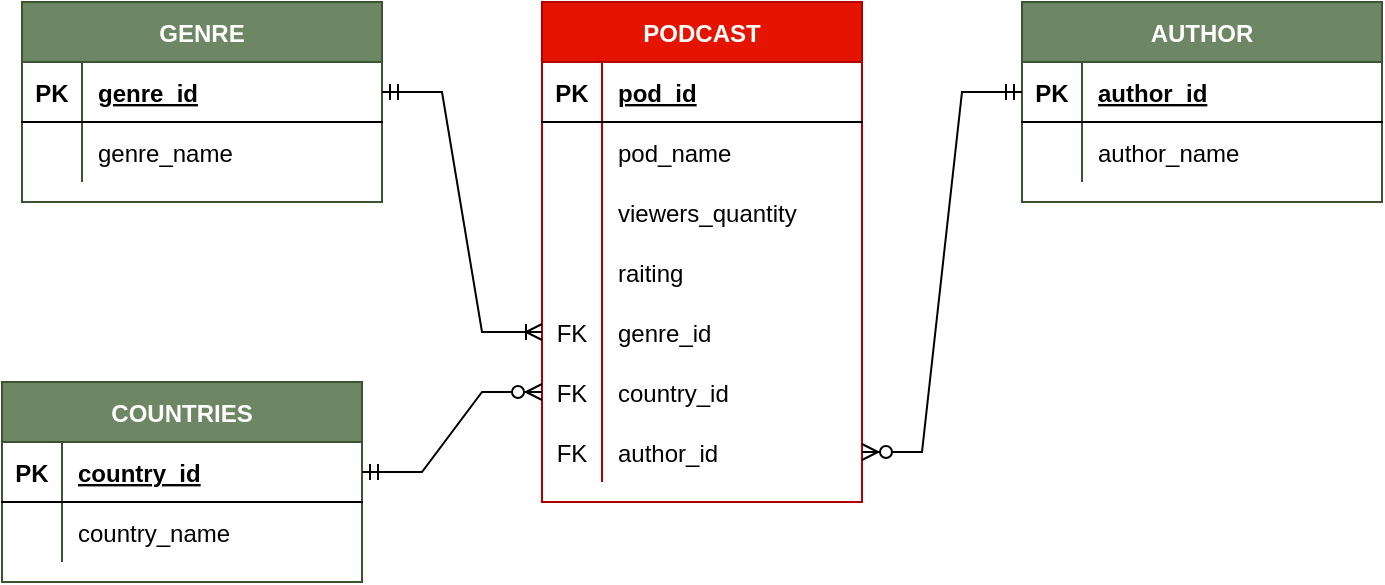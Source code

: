 <mxfile version="15.5.6" type="device"><diagram id="RdcrxnkqDSlAzSYO30hm" name="Страница 1"><mxGraphModel dx="1038" dy="631" grid="1" gridSize="10" guides="1" tooltips="1" connect="1" arrows="1" fold="1" page="1" pageScale="1" pageWidth="827" pageHeight="1169" math="0" shadow="0"><root><mxCell id="0"/><mxCell id="1" parent="0"/><mxCell id="q1rnDnti9YkfIWv3n-uK-99" value="PODCAST" style="shape=table;startSize=30;container=1;collapsible=1;childLayout=tableLayout;fixedRows=1;rowLines=0;fontStyle=1;align=center;resizeLast=1;fillColor=#e51400;strokeColor=#B20000;fontColor=#ffffff;" parent="1" vertex="1"><mxGeometry x="320" y="320" width="160" height="250" as="geometry"/></mxCell><mxCell id="q1rnDnti9YkfIWv3n-uK-100" value="" style="shape=partialRectangle;collapsible=0;dropTarget=0;pointerEvents=0;fillColor=none;top=0;left=0;bottom=1;right=0;points=[[0,0.5],[1,0.5]];portConstraint=eastwest;" parent="q1rnDnti9YkfIWv3n-uK-99" vertex="1"><mxGeometry y="30" width="160" height="30" as="geometry"/></mxCell><mxCell id="q1rnDnti9YkfIWv3n-uK-101" value="PK" style="shape=partialRectangle;connectable=0;fillColor=none;top=0;left=0;bottom=0;right=0;fontStyle=1;overflow=hidden;" parent="q1rnDnti9YkfIWv3n-uK-100" vertex="1"><mxGeometry width="30" height="30" as="geometry"><mxRectangle width="30" height="30" as="alternateBounds"/></mxGeometry></mxCell><mxCell id="q1rnDnti9YkfIWv3n-uK-102" value="pod_id" style="shape=partialRectangle;connectable=0;fillColor=none;top=0;left=0;bottom=0;right=0;align=left;spacingLeft=6;fontStyle=5;overflow=hidden;" parent="q1rnDnti9YkfIWv3n-uK-100" vertex="1"><mxGeometry x="30" width="130" height="30" as="geometry"><mxRectangle width="130" height="30" as="alternateBounds"/></mxGeometry></mxCell><mxCell id="q1rnDnti9YkfIWv3n-uK-103" value="" style="shape=partialRectangle;collapsible=0;dropTarget=0;pointerEvents=0;fillColor=none;top=0;left=0;bottom=0;right=0;points=[[0,0.5],[1,0.5]];portConstraint=eastwest;" parent="q1rnDnti9YkfIWv3n-uK-99" vertex="1"><mxGeometry y="60" width="160" height="30" as="geometry"/></mxCell><mxCell id="q1rnDnti9YkfIWv3n-uK-104" value="" style="shape=partialRectangle;connectable=0;fillColor=none;top=0;left=0;bottom=0;right=0;editable=1;overflow=hidden;" parent="q1rnDnti9YkfIWv3n-uK-103" vertex="1"><mxGeometry width="30" height="30" as="geometry"><mxRectangle width="30" height="30" as="alternateBounds"/></mxGeometry></mxCell><mxCell id="q1rnDnti9YkfIWv3n-uK-105" value="pod_name" style="shape=partialRectangle;connectable=0;fillColor=none;top=0;left=0;bottom=0;right=0;align=left;spacingLeft=6;overflow=hidden;" parent="q1rnDnti9YkfIWv3n-uK-103" vertex="1"><mxGeometry x="30" width="130" height="30" as="geometry"><mxRectangle width="130" height="30" as="alternateBounds"/></mxGeometry></mxCell><mxCell id="q1rnDnti9YkfIWv3n-uK-106" value="" style="shape=partialRectangle;collapsible=0;dropTarget=0;pointerEvents=0;fillColor=none;top=0;left=0;bottom=0;right=0;points=[[0,0.5],[1,0.5]];portConstraint=eastwest;" parent="q1rnDnti9YkfIWv3n-uK-99" vertex="1"><mxGeometry y="90" width="160" height="30" as="geometry"/></mxCell><mxCell id="q1rnDnti9YkfIWv3n-uK-107" value="" style="shape=partialRectangle;connectable=0;fillColor=none;top=0;left=0;bottom=0;right=0;editable=1;overflow=hidden;" parent="q1rnDnti9YkfIWv3n-uK-106" vertex="1"><mxGeometry width="30" height="30" as="geometry"><mxRectangle width="30" height="30" as="alternateBounds"/></mxGeometry></mxCell><mxCell id="q1rnDnti9YkfIWv3n-uK-108" value="viewers_quantity" style="shape=partialRectangle;connectable=0;fillColor=none;top=0;left=0;bottom=0;right=0;align=left;spacingLeft=6;overflow=hidden;" parent="q1rnDnti9YkfIWv3n-uK-106" vertex="1"><mxGeometry x="30" width="130" height="30" as="geometry"><mxRectangle width="130" height="30" as="alternateBounds"/></mxGeometry></mxCell><mxCell id="q1rnDnti9YkfIWv3n-uK-109" value="" style="shape=partialRectangle;collapsible=0;dropTarget=0;pointerEvents=0;fillColor=none;top=0;left=0;bottom=0;right=0;points=[[0,0.5],[1,0.5]];portConstraint=eastwest;" parent="q1rnDnti9YkfIWv3n-uK-99" vertex="1"><mxGeometry y="120" width="160" height="30" as="geometry"/></mxCell><mxCell id="q1rnDnti9YkfIWv3n-uK-110" value="" style="shape=partialRectangle;connectable=0;fillColor=none;top=0;left=0;bottom=0;right=0;editable=1;overflow=hidden;" parent="q1rnDnti9YkfIWv3n-uK-109" vertex="1"><mxGeometry width="30" height="30" as="geometry"><mxRectangle width="30" height="30" as="alternateBounds"/></mxGeometry></mxCell><mxCell id="q1rnDnti9YkfIWv3n-uK-111" value="raiting" style="shape=partialRectangle;connectable=0;fillColor=none;top=0;left=0;bottom=0;right=0;align=left;spacingLeft=6;overflow=hidden;" parent="q1rnDnti9YkfIWv3n-uK-109" vertex="1"><mxGeometry x="30" width="130" height="30" as="geometry"><mxRectangle width="130" height="30" as="alternateBounds"/></mxGeometry></mxCell><mxCell id="RWqepdC4tgu4ZXbBV3Qu-19" value="" style="shape=partialRectangle;collapsible=0;dropTarget=0;pointerEvents=0;fillColor=none;top=0;left=0;bottom=0;right=0;points=[[0,0.5],[1,0.5]];portConstraint=eastwest;" parent="q1rnDnti9YkfIWv3n-uK-99" vertex="1"><mxGeometry y="150" width="160" height="30" as="geometry"/></mxCell><mxCell id="RWqepdC4tgu4ZXbBV3Qu-20" value="FK" style="shape=partialRectangle;connectable=0;fillColor=none;top=0;left=0;bottom=0;right=0;fontStyle=0;overflow=hidden;" parent="RWqepdC4tgu4ZXbBV3Qu-19" vertex="1"><mxGeometry width="30" height="30" as="geometry"><mxRectangle width="30" height="30" as="alternateBounds"/></mxGeometry></mxCell><mxCell id="RWqepdC4tgu4ZXbBV3Qu-21" value="genre_id" style="shape=partialRectangle;connectable=0;fillColor=none;top=0;left=0;bottom=0;right=0;align=left;spacingLeft=6;fontStyle=0;overflow=hidden;" parent="RWqepdC4tgu4ZXbBV3Qu-19" vertex="1"><mxGeometry x="30" width="130" height="30" as="geometry"><mxRectangle width="130" height="30" as="alternateBounds"/></mxGeometry></mxCell><mxCell id="RWqepdC4tgu4ZXbBV3Qu-15" value="" style="shape=partialRectangle;collapsible=0;dropTarget=0;pointerEvents=0;fillColor=none;top=0;left=0;bottom=0;right=0;points=[[0,0.5],[1,0.5]];portConstraint=eastwest;" parent="q1rnDnti9YkfIWv3n-uK-99" vertex="1"><mxGeometry y="180" width="160" height="30" as="geometry"/></mxCell><mxCell id="RWqepdC4tgu4ZXbBV3Qu-16" value="FK" style="shape=partialRectangle;connectable=0;fillColor=none;top=0;left=0;bottom=0;right=0;fontStyle=0;overflow=hidden;" parent="RWqepdC4tgu4ZXbBV3Qu-15" vertex="1"><mxGeometry width="30" height="30" as="geometry"><mxRectangle width="30" height="30" as="alternateBounds"/></mxGeometry></mxCell><mxCell id="RWqepdC4tgu4ZXbBV3Qu-17" value="country_id" style="shape=partialRectangle;connectable=0;fillColor=none;top=0;left=0;bottom=0;right=0;align=left;spacingLeft=6;fontStyle=0;overflow=hidden;" parent="RWqepdC4tgu4ZXbBV3Qu-15" vertex="1"><mxGeometry x="30" width="130" height="30" as="geometry"><mxRectangle width="130" height="30" as="alternateBounds"/></mxGeometry></mxCell><mxCell id="RWqepdC4tgu4ZXbBV3Qu-22" value="" style="shape=partialRectangle;collapsible=0;dropTarget=0;pointerEvents=0;fillColor=none;top=0;left=0;bottom=0;right=0;points=[[0,0.5],[1,0.5]];portConstraint=eastwest;" parent="q1rnDnti9YkfIWv3n-uK-99" vertex="1"><mxGeometry y="210" width="160" height="30" as="geometry"/></mxCell><mxCell id="RWqepdC4tgu4ZXbBV3Qu-23" value="FK" style="shape=partialRectangle;connectable=0;fillColor=none;top=0;left=0;bottom=0;right=0;fontStyle=0;overflow=hidden;" parent="RWqepdC4tgu4ZXbBV3Qu-22" vertex="1"><mxGeometry width="30" height="30" as="geometry"><mxRectangle width="30" height="30" as="alternateBounds"/></mxGeometry></mxCell><mxCell id="RWqepdC4tgu4ZXbBV3Qu-24" value="author_id" style="shape=partialRectangle;connectable=0;fillColor=none;top=0;left=0;bottom=0;right=0;align=left;spacingLeft=6;fontStyle=0;overflow=hidden;" parent="RWqepdC4tgu4ZXbBV3Qu-22" vertex="1"><mxGeometry x="30" width="130" height="30" as="geometry"><mxRectangle width="130" height="30" as="alternateBounds"/></mxGeometry></mxCell><mxCell id="q1rnDnti9YkfIWv3n-uK-112" value="AUTHOR" style="shape=table;startSize=30;container=1;collapsible=1;childLayout=tableLayout;fixedRows=1;rowLines=0;fontStyle=1;align=center;resizeLast=1;fillColor=#6d8764;strokeColor=#3A5431;fontColor=#ffffff;" parent="1" vertex="1"><mxGeometry x="560" y="320" width="180" height="100" as="geometry"/></mxCell><mxCell id="q1rnDnti9YkfIWv3n-uK-113" value="" style="shape=partialRectangle;collapsible=0;dropTarget=0;pointerEvents=0;fillColor=none;top=0;left=0;bottom=1;right=0;points=[[0,0.5],[1,0.5]];portConstraint=eastwest;" parent="q1rnDnti9YkfIWv3n-uK-112" vertex="1"><mxGeometry y="30" width="180" height="30" as="geometry"/></mxCell><mxCell id="q1rnDnti9YkfIWv3n-uK-114" value="PK" style="shape=partialRectangle;connectable=0;fillColor=none;top=0;left=0;bottom=0;right=0;fontStyle=1;overflow=hidden;" parent="q1rnDnti9YkfIWv3n-uK-113" vertex="1"><mxGeometry width="30" height="30" as="geometry"><mxRectangle width="30" height="30" as="alternateBounds"/></mxGeometry></mxCell><mxCell id="q1rnDnti9YkfIWv3n-uK-115" value="author_id" style="shape=partialRectangle;connectable=0;fillColor=none;top=0;left=0;bottom=0;right=0;align=left;spacingLeft=6;fontStyle=5;overflow=hidden;" parent="q1rnDnti9YkfIWv3n-uK-113" vertex="1"><mxGeometry x="30" width="150" height="30" as="geometry"><mxRectangle width="150" height="30" as="alternateBounds"/></mxGeometry></mxCell><mxCell id="q1rnDnti9YkfIWv3n-uK-116" value="" style="shape=partialRectangle;collapsible=0;dropTarget=0;pointerEvents=0;fillColor=none;top=0;left=0;bottom=0;right=0;points=[[0,0.5],[1,0.5]];portConstraint=eastwest;" parent="q1rnDnti9YkfIWv3n-uK-112" vertex="1"><mxGeometry y="60" width="180" height="30" as="geometry"/></mxCell><mxCell id="q1rnDnti9YkfIWv3n-uK-117" value="" style="shape=partialRectangle;connectable=0;fillColor=none;top=0;left=0;bottom=0;right=0;editable=1;overflow=hidden;" parent="q1rnDnti9YkfIWv3n-uK-116" vertex="1"><mxGeometry width="30" height="30" as="geometry"><mxRectangle width="30" height="30" as="alternateBounds"/></mxGeometry></mxCell><mxCell id="q1rnDnti9YkfIWv3n-uK-118" value="author_name" style="shape=partialRectangle;connectable=0;fillColor=none;top=0;left=0;bottom=0;right=0;align=left;spacingLeft=6;overflow=hidden;" parent="q1rnDnti9YkfIWv3n-uK-116" vertex="1"><mxGeometry x="30" width="150" height="30" as="geometry"><mxRectangle width="150" height="30" as="alternateBounds"/></mxGeometry></mxCell><mxCell id="q1rnDnti9YkfIWv3n-uK-156" value="GENRE" style="shape=table;startSize=30;container=1;collapsible=1;childLayout=tableLayout;fixedRows=1;rowLines=0;fontStyle=1;align=center;resizeLast=1;fillColor=#6d8764;fontColor=#ffffff;strokeColor=#3A5431;" parent="1" vertex="1"><mxGeometry x="60" y="320" width="180" height="100" as="geometry"/></mxCell><mxCell id="q1rnDnti9YkfIWv3n-uK-157" value="" style="shape=partialRectangle;collapsible=0;dropTarget=0;pointerEvents=0;fillColor=none;top=0;left=0;bottom=1;right=0;points=[[0,0.5],[1,0.5]];portConstraint=eastwest;" parent="q1rnDnti9YkfIWv3n-uK-156" vertex="1"><mxGeometry y="30" width="180" height="30" as="geometry"/></mxCell><mxCell id="q1rnDnti9YkfIWv3n-uK-158" value="PK" style="shape=partialRectangle;connectable=0;fillColor=none;top=0;left=0;bottom=0;right=0;fontStyle=1;overflow=hidden;" parent="q1rnDnti9YkfIWv3n-uK-157" vertex="1"><mxGeometry width="30" height="30" as="geometry"><mxRectangle width="30" height="30" as="alternateBounds"/></mxGeometry></mxCell><mxCell id="q1rnDnti9YkfIWv3n-uK-159" value="genre_id" style="shape=partialRectangle;connectable=0;fillColor=none;top=0;left=0;bottom=0;right=0;align=left;spacingLeft=6;fontStyle=5;overflow=hidden;" parent="q1rnDnti9YkfIWv3n-uK-157" vertex="1"><mxGeometry x="30" width="150" height="30" as="geometry"><mxRectangle width="150" height="30" as="alternateBounds"/></mxGeometry></mxCell><mxCell id="q1rnDnti9YkfIWv3n-uK-160" value="" style="shape=partialRectangle;collapsible=0;dropTarget=0;pointerEvents=0;fillColor=none;top=0;left=0;bottom=0;right=0;points=[[0,0.5],[1,0.5]];portConstraint=eastwest;" parent="q1rnDnti9YkfIWv3n-uK-156" vertex="1"><mxGeometry y="60" width="180" height="30" as="geometry"/></mxCell><mxCell id="q1rnDnti9YkfIWv3n-uK-161" value="" style="shape=partialRectangle;connectable=0;fillColor=none;top=0;left=0;bottom=0;right=0;editable=1;overflow=hidden;" parent="q1rnDnti9YkfIWv3n-uK-160" vertex="1"><mxGeometry width="30" height="30" as="geometry"><mxRectangle width="30" height="30" as="alternateBounds"/></mxGeometry></mxCell><mxCell id="q1rnDnti9YkfIWv3n-uK-162" value="genre_name" style="shape=partialRectangle;connectable=0;fillColor=none;top=0;left=0;bottom=0;right=0;align=left;spacingLeft=6;overflow=hidden;" parent="q1rnDnti9YkfIWv3n-uK-160" vertex="1"><mxGeometry x="30" width="150" height="30" as="geometry"><mxRectangle width="150" height="30" as="alternateBounds"/></mxGeometry></mxCell><mxCell id="q1rnDnti9YkfIWv3n-uK-188" value="" style="edgeStyle=entityRelationEdgeStyle;fontSize=12;html=1;endArrow=ERzeroToMany;startArrow=ERmandOne;rounded=0;exitX=0;exitY=0.5;exitDx=0;exitDy=0;" parent="1" source="q1rnDnti9YkfIWv3n-uK-113" target="RWqepdC4tgu4ZXbBV3Qu-22" edge="1"><mxGeometry width="100" height="100" relative="1" as="geometry"><mxPoint x="520" y="410" as="sourcePoint"/><mxPoint x="480" y="575" as="targetPoint"/></mxGeometry></mxCell><mxCell id="RWqepdC4tgu4ZXbBV3Qu-1" value="COUNTRIES" style="shape=table;startSize=30;container=1;collapsible=1;childLayout=tableLayout;fixedRows=1;rowLines=0;fontStyle=1;align=center;resizeLast=1;fillColor=#6d8764;fontColor=#ffffff;strokeColor=#3A5431;" parent="1" vertex="1"><mxGeometry x="50" y="510" width="180" height="100" as="geometry"/></mxCell><mxCell id="RWqepdC4tgu4ZXbBV3Qu-2" value="" style="shape=partialRectangle;collapsible=0;dropTarget=0;pointerEvents=0;fillColor=none;top=0;left=0;bottom=1;right=0;points=[[0,0.5],[1,0.5]];portConstraint=eastwest;" parent="RWqepdC4tgu4ZXbBV3Qu-1" vertex="1"><mxGeometry y="30" width="180" height="30" as="geometry"/></mxCell><mxCell id="RWqepdC4tgu4ZXbBV3Qu-3" value="PK" style="shape=partialRectangle;connectable=0;fillColor=none;top=0;left=0;bottom=0;right=0;fontStyle=1;overflow=hidden;" parent="RWqepdC4tgu4ZXbBV3Qu-2" vertex="1"><mxGeometry width="30" height="30" as="geometry"><mxRectangle width="30" height="30" as="alternateBounds"/></mxGeometry></mxCell><mxCell id="RWqepdC4tgu4ZXbBV3Qu-4" value="country_id" style="shape=partialRectangle;connectable=0;fillColor=none;top=0;left=0;bottom=0;right=0;align=left;spacingLeft=6;fontStyle=5;overflow=hidden;" parent="RWqepdC4tgu4ZXbBV3Qu-2" vertex="1"><mxGeometry x="30" width="150" height="30" as="geometry"><mxRectangle width="150" height="30" as="alternateBounds"/></mxGeometry></mxCell><mxCell id="RWqepdC4tgu4ZXbBV3Qu-5" value="" style="shape=partialRectangle;collapsible=0;dropTarget=0;pointerEvents=0;fillColor=none;top=0;left=0;bottom=0;right=0;points=[[0,0.5],[1,0.5]];portConstraint=eastwest;" parent="RWqepdC4tgu4ZXbBV3Qu-1" vertex="1"><mxGeometry y="60" width="180" height="30" as="geometry"/></mxCell><mxCell id="RWqepdC4tgu4ZXbBV3Qu-6" value="" style="shape=partialRectangle;connectable=0;fillColor=none;top=0;left=0;bottom=0;right=0;editable=1;overflow=hidden;" parent="RWqepdC4tgu4ZXbBV3Qu-5" vertex="1"><mxGeometry width="30" height="30" as="geometry"><mxRectangle width="30" height="30" as="alternateBounds"/></mxGeometry></mxCell><mxCell id="RWqepdC4tgu4ZXbBV3Qu-7" value="country_name" style="shape=partialRectangle;connectable=0;fillColor=none;top=0;left=0;bottom=0;right=0;align=left;spacingLeft=6;overflow=hidden;" parent="RWqepdC4tgu4ZXbBV3Qu-5" vertex="1"><mxGeometry x="30" width="150" height="30" as="geometry"><mxRectangle width="150" height="30" as="alternateBounds"/></mxGeometry></mxCell><mxCell id="RWqepdC4tgu4ZXbBV3Qu-26" value="" style="edgeStyle=entityRelationEdgeStyle;fontSize=12;html=1;endArrow=ERzeroToMany;startArrow=ERmandOne;rounded=0;exitX=1;exitY=0.5;exitDx=0;exitDy=0;entryX=0;entryY=0.5;entryDx=0;entryDy=0;" parent="1" source="RWqepdC4tgu4ZXbBV3Qu-2" target="RWqepdC4tgu4ZXbBV3Qu-15" edge="1"><mxGeometry width="100" height="100" relative="1" as="geometry"><mxPoint x="240" y="550" as="sourcePoint"/><mxPoint x="320" y="670" as="targetPoint"/></mxGeometry></mxCell><mxCell id="1JFpkbFTOcwLW_SZQBCo-2" value="" style="edgeStyle=entityRelationEdgeStyle;fontSize=12;html=1;endArrow=ERoneToMany;startArrow=ERmandOne;rounded=0;entryX=0;entryY=0.5;entryDx=0;entryDy=0;exitX=1;exitY=0.5;exitDx=0;exitDy=0;" edge="1" parent="1" source="q1rnDnti9YkfIWv3n-uK-157" target="RWqepdC4tgu4ZXbBV3Qu-19"><mxGeometry width="100" height="100" relative="1" as="geometry"><mxPoint x="200" y="495" as="sourcePoint"/><mxPoint x="300" y="395" as="targetPoint"/></mxGeometry></mxCell></root></mxGraphModel></diagram></mxfile>